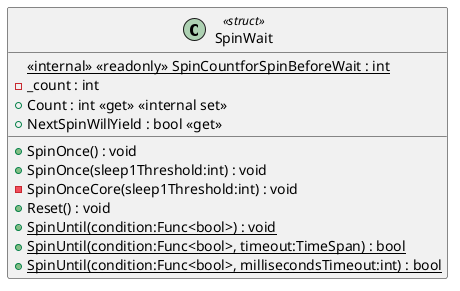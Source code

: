 @startuml
class SpinWait <<struct>> {
    <<internal>> {static} <<readonly>> SpinCountforSpinBeforeWait : int
    - _count : int
    + Count : int <<get>> <<internal set>>
    + NextSpinWillYield : bool <<get>>
    + SpinOnce() : void
    + SpinOnce(sleep1Threshold:int) : void
    - SpinOnceCore(sleep1Threshold:int) : void
    + Reset() : void
    + {static} SpinUntil(condition:Func<bool>) : void
    + {static} SpinUntil(condition:Func<bool>, timeout:TimeSpan) : bool
    + {static} SpinUntil(condition:Func<bool>, millisecondsTimeout:int) : bool
}
@enduml
